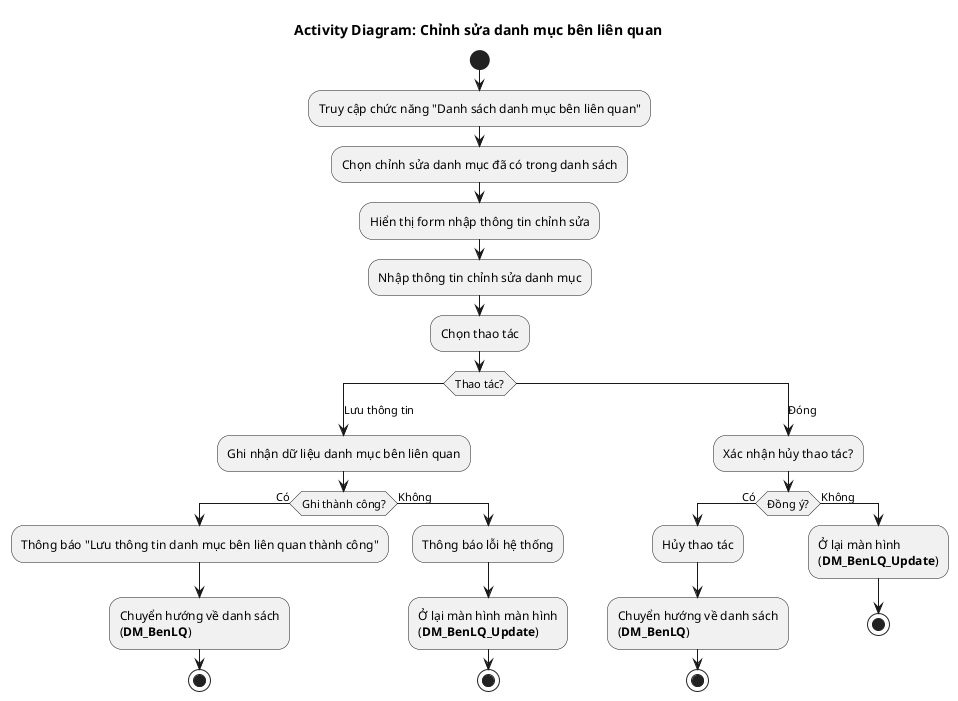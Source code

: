 @startuml DM_BenLQ_Update
!pragma layout smetana
title Activity Diagram: Chỉnh sửa danh mục bên liên quan
start
:Truy cập chức năng "Danh sách danh mục bên liên quan";
:Chọn chỉnh sửa danh mục đã có trong danh sách;
:Hiển thị form nhập thông tin chỉnh sửa;
:Nhập thông tin chỉnh sửa danh mục;
  :Chọn thao tác;
  switch (Thao tác?)
    case (Lưu thông tin)
      :Ghi nhận dữ liệu danh mục bên liên quan;
        if (Ghi thành công?) then (Có)
        :Thông báo "Lưu thông tin danh mục bên liên quan thành công";
        :Chuyển hướng về danh sách\n(**DM_BenLQ**);
        stop
      else (Không)
        :Thông báo lỗi hệ thống;
        :Ở lại màn hình màn hình\n(**DM_BenLQ_Update**);
        stop
      endif
    case (Đóng)
      :Xác nhận hủy thao tác?;
      if (Đồng ý?) then (Có)
        :Hủy thao tác;
        :Chuyển hướng về danh sách\n(**DM_BenLQ**);
        stop
      else (Không)
        :Ở lại màn hình\n(**DM_BenLQ_Update**);
        stop
      endif
  endswitch
@enduml
